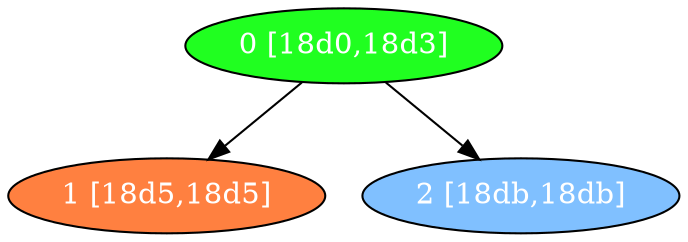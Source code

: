 diGraph libnss3{
	libnss3_0  [style=filled fillcolor="#20FF20" fontcolor="#ffffff" shape=oval label="0 [18d0,18d3]"]
	libnss3_1  [style=filled fillcolor="#FF8040" fontcolor="#ffffff" shape=oval label="1 [18d5,18d5]"]
	libnss3_2  [style=filled fillcolor="#80C0FF" fontcolor="#ffffff" shape=oval label="2 [18db,18db]"]

	libnss3_0 -> libnss3_1
	libnss3_0 -> libnss3_2
}